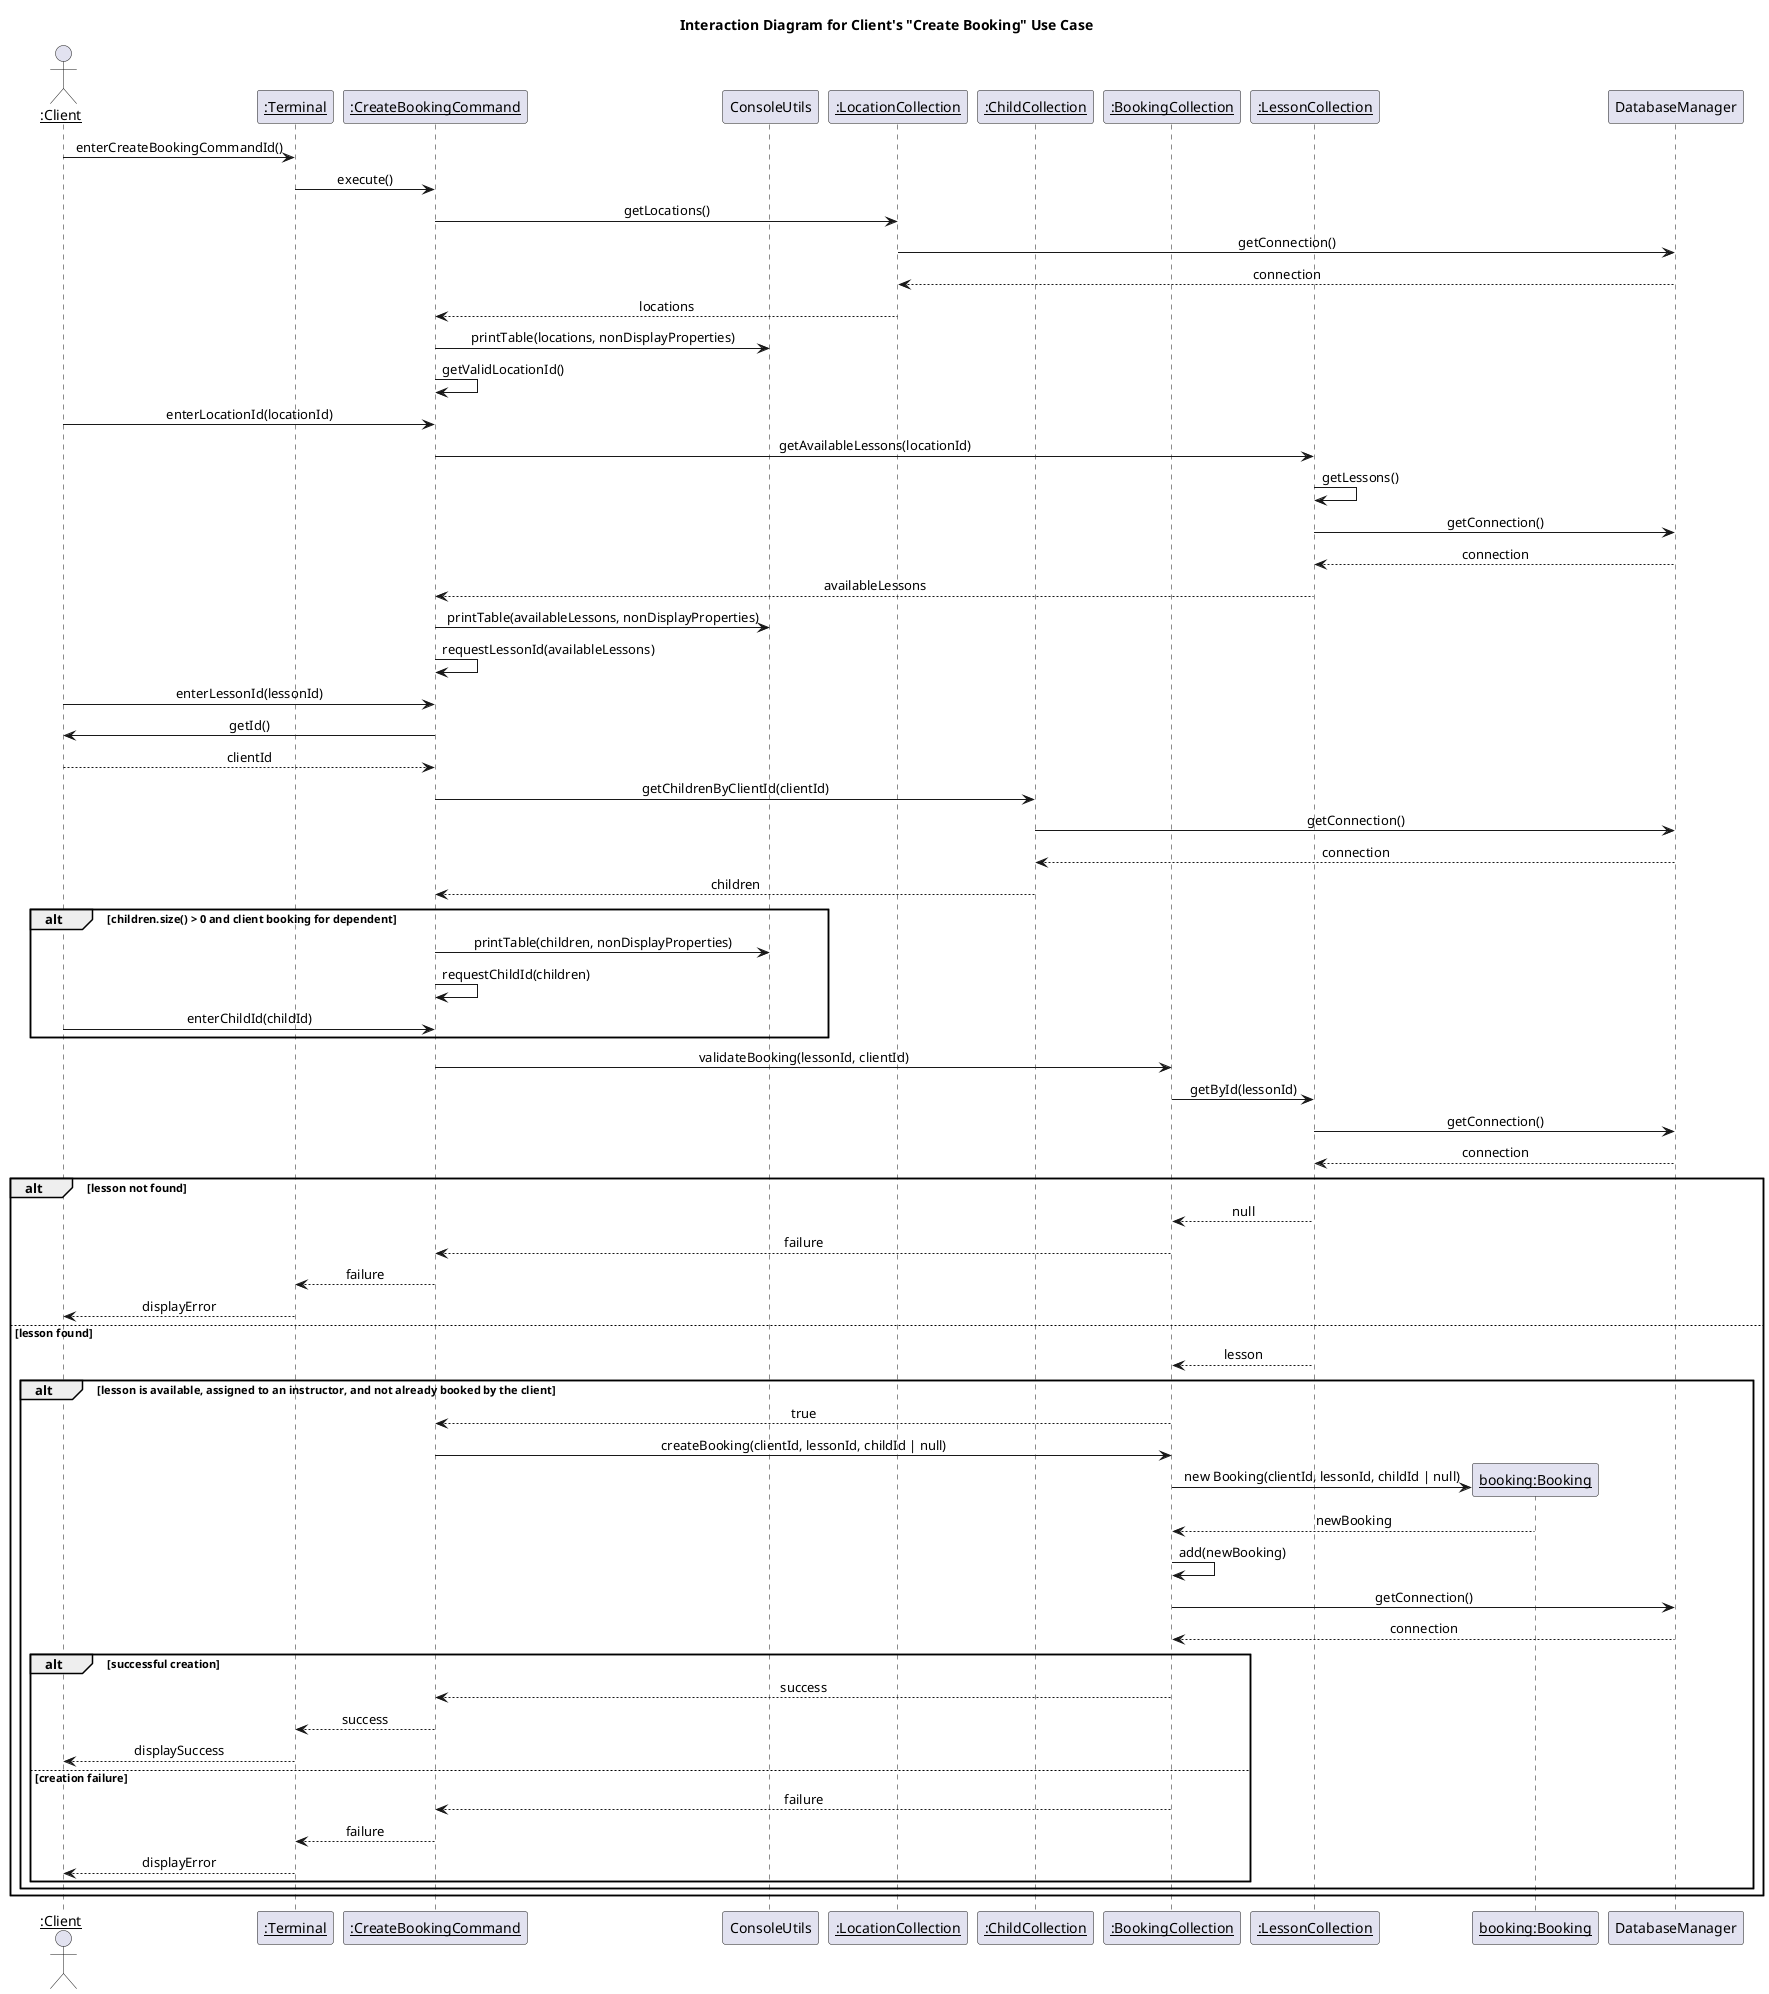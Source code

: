 @startuml Interaction Diagram for Client's "Create Booking" Use Case
title Interaction Diagram for Client's "Create Booking" Use Case
skinparam sequenceMessageAlignment center

actor "<u>:Client" as client
participant "<u>:Terminal" as terminal
participant "<u>:CreateBookingCommand" as command
participant "ConsoleUtils" as consoleUtils
participant "<u>:LocationCollection" as locationCollection
participant "<u>:ChildCollection" as childCollection
participant "<u>:BookingCollection" as bookingCollection
participant "<u>:LessonCollection" as lessonCollection
participant "<u>booking:Booking" as bookingObj
participant "DatabaseManager" as databaseManager

client -> terminal : enterCreateBookingCommandId()
terminal -> command : execute()
command -> locationCollection : getLocations()
locationCollection -> databaseManager : getConnection()
databaseManager --> locationCollection : connection
locationCollection --> command : locations
command -> consoleUtils : printTable(locations, nonDisplayProperties)
command -> command : getValidLocationId()
client -> command : enterLocationId(locationId)
command -> lessonCollection : getAvailableLessons(locationId)
lessonCollection -> lessonCollection : getLessons()
lessonCollection -> databaseManager : getConnection()
databaseManager --> lessonCollection : connection
lessonCollection --> command : availableLessons
command -> consoleUtils : printTable(availableLessons, nonDisplayProperties)
command -> command : requestLessonId(availableLessons)
client -> command : enterLessonId(lessonId)
command -> client : getId()
client --> command : clientId
command -> childCollection : getChildrenByClientId(clientId)
childCollection -> databaseManager : getConnection()
databaseManager --> childCollection : connection
childCollection --> command : children
alt children.size() > 0 and client booking for dependent
    command -> consoleUtils : printTable(children, nonDisplayProperties)
    command -> command : requestChildId(children)
    client -> command : enterChildId(childId)
end
command -> bookingCollection : validateBooking(lessonId, clientId)
bookingCollection -> lessonCollection : getById(lessonId)
lessonCollection -> databaseManager : getConnection()
databaseManager --> lessonCollection : connection
alt lesson not found
    lessonCollection --> bookingCollection : null
    bookingCollection --> command : failure
    command --> terminal : failure
    terminal --> client : displayError
else lesson found
    lessonCollection --> bookingCollection : lesson
    alt lesson is available, assigned to an instructor, and not already booked by the client
        bookingCollection --> command : true
        command -> bookingCollection : createBooking(clientId, lessonId, childId | null)
        bookingCollection -> bookingObj ** : new Booking(clientId, lessonId, childId | null)
        bookingObj --> bookingCollection : newBooking
        bookingCollection -> bookingCollection : add(newBooking)
        bookingCollection -> databaseManager : getConnection()
        databaseManager --> bookingCollection : connection
        alt successful creation
            bookingCollection --> command : success
            command --> terminal : success
            terminal --> client : displaySuccess
        else creation failure
            bookingCollection --> command : failure
            command --> terminal : failure
            terminal --> client : displayError
        end
    end
end
@enduml